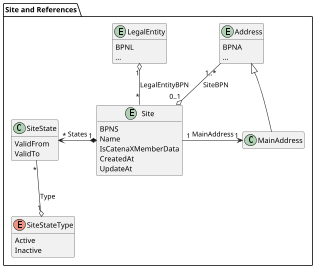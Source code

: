@startuml site

skinparam dpi 50

package "Site and References" {
  entity LegalEntity {
    BPNL
    ...
  }
  
  entity Site {
    BPNS
    Name
    IsCatenaXMemberData
    CreatedAt
    UpdateAt
  }

  entity Address {
      BPNA
      ...
  }

  class SiteState {
    ValidFrom
    ValidTo
  }

  enum SiteStateType{
      Active
      Inactive
    }

  class MainAddress {}

  ' not standardized yet
  ' class ConfidenceCriteria {
  '   SharedByOwner
  '   CheckedByExternalSource
  '   NumberOfSharingMembers
  '   LastConfidenceCheckAt
  '   NextConfidenceCheckAt
  '   ConfidenceLevel
  ' }

  ' not implemented / standardized yet
  ' class SiteScriptVariant {
  '   Name
  ' }

  ' enum ScriptCode {
  '   Arab
  '   Cyrl
  '   Hans
  '   Jpan
  '   Latn
  '   ...
  ' }

  Site "*" -u-o "1" LegalEntity : LegalEntityBPN
  Address "1..*" -d-o "0..1" Site: SiteBPN
  
  Site "1" *-l-> "*" SiteState : States
  SiteState "*" -d-o "1" SiteStateType : Type
  
  Site "1" -r-> "1" MainAddress : MainAddress    
  MainAddress -u-|> Address

  ' not standardized yet
  ' Site "1" -u-> "1" ConfidenceCriteria : ConfidenceCriteria

  ' not implemented / standardized yet
  ' Site "1" *--> "*" SiteScriptVariant : ScriptVariants
  ' SiteScriptVariant "*" --o "1" ScriptCode : ScriptCode
}

hide methods
hide MainAddress members
@enduml